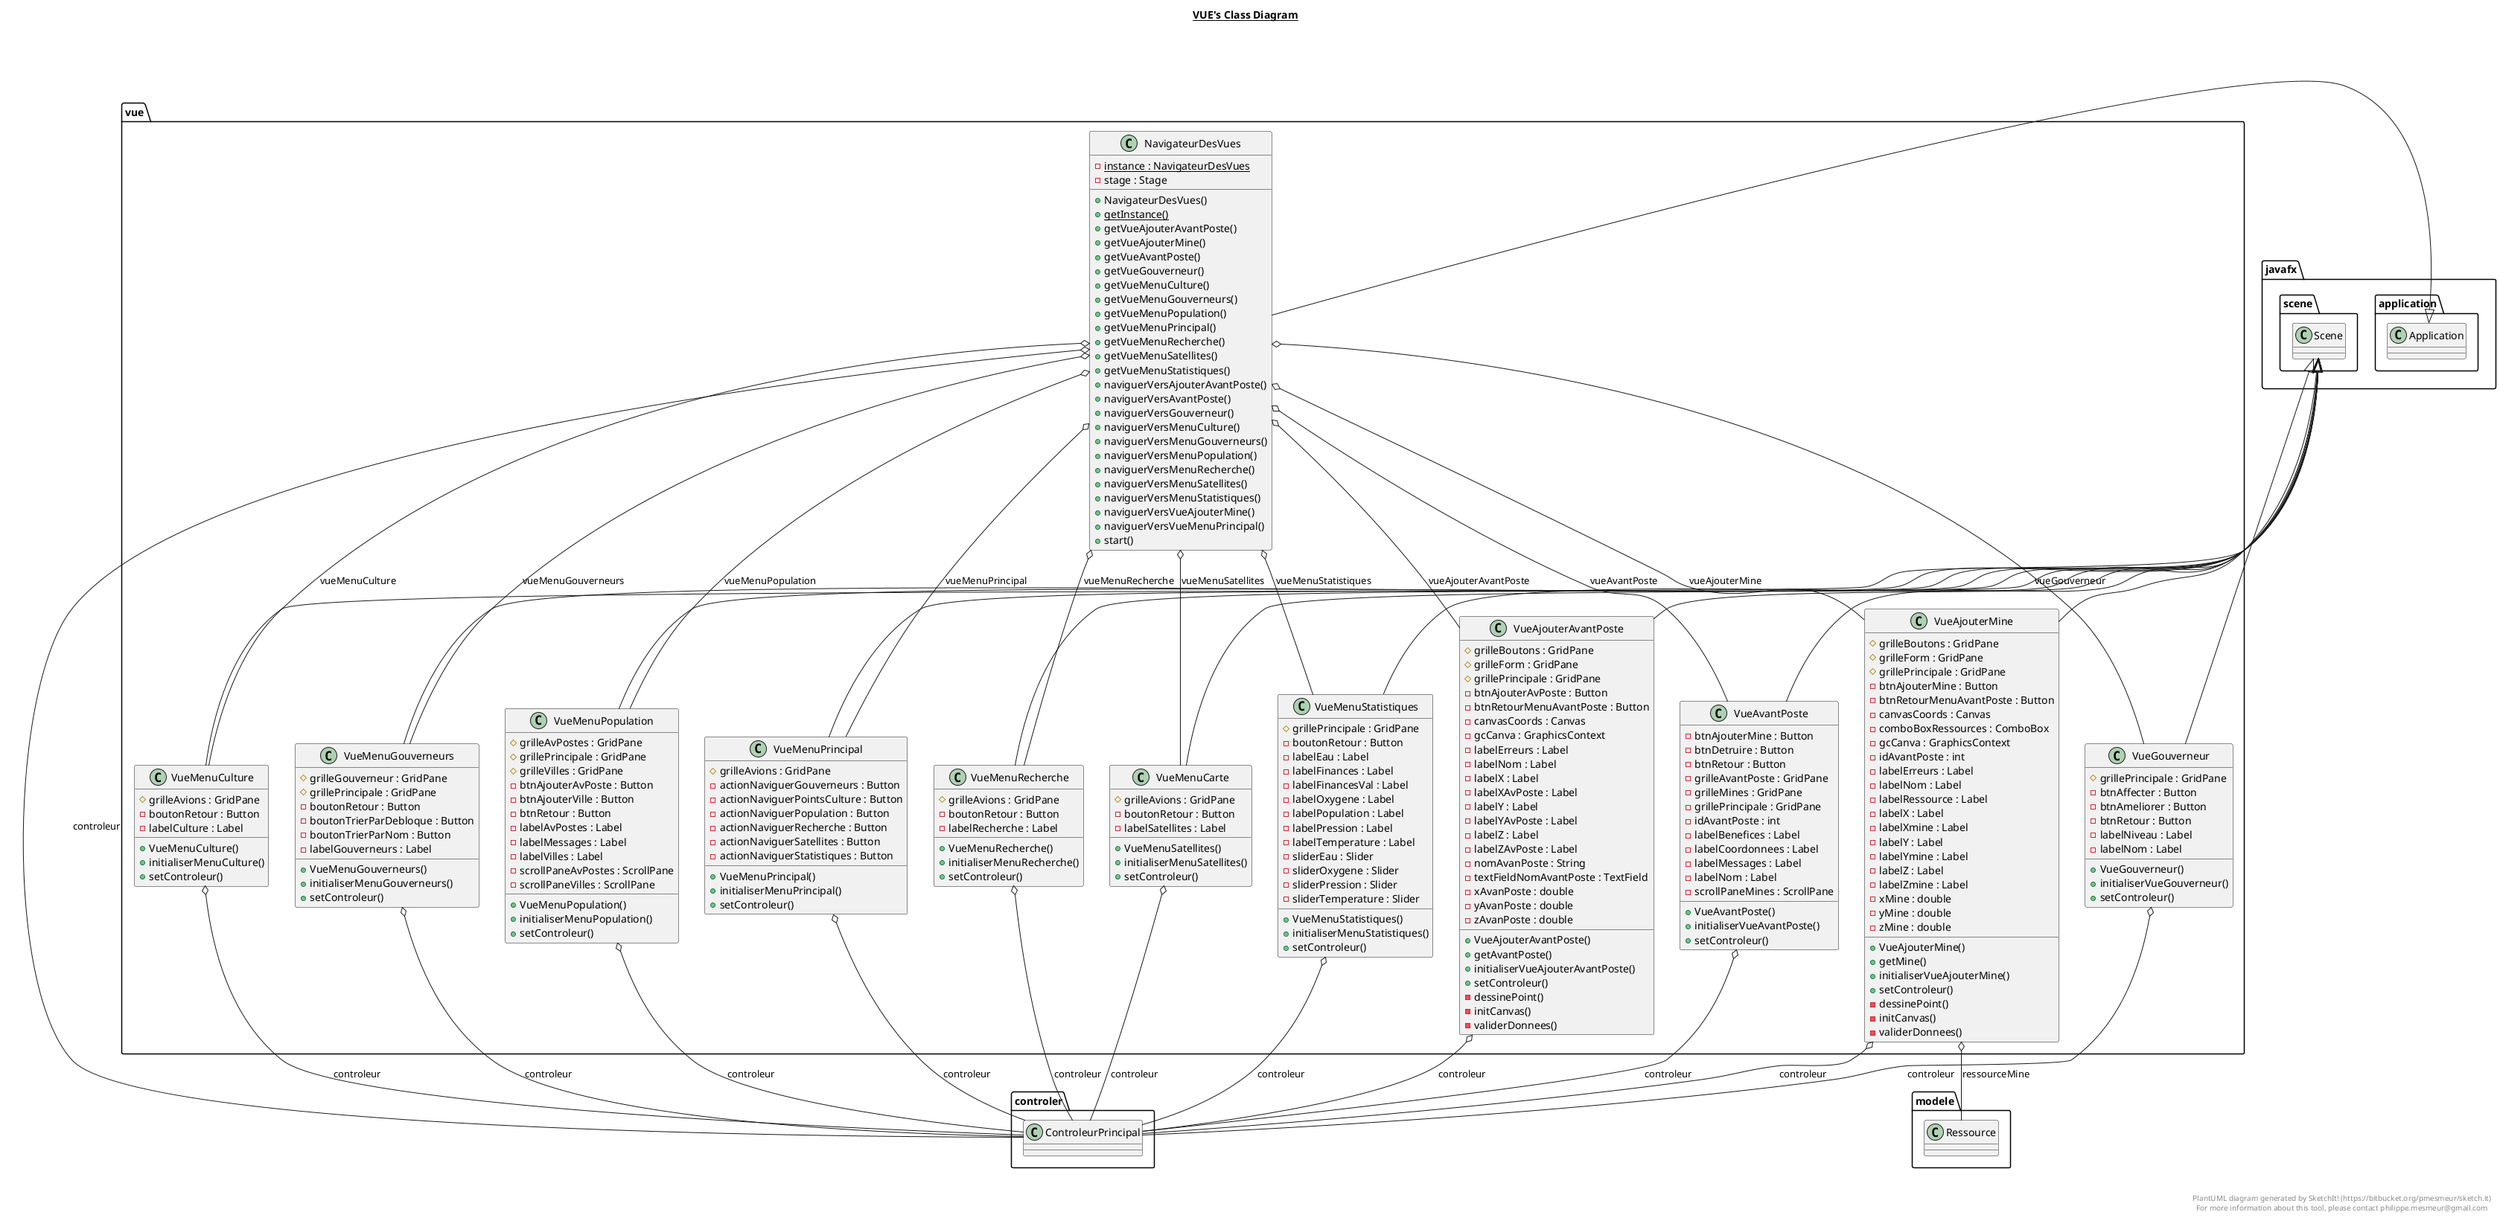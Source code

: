 @startuml

title __VUE's Class Diagram__\n

  namespace vue {
    class vue.NavigateurDesVues {
        {static} - instance : NavigateurDesVues
        - stage : Stage
        + NavigateurDesVues()
        {static} + getInstance()
        + getVueAjouterAvantPoste()
        + getVueAjouterMine()
        + getVueAvantPoste()
        + getVueGouverneur()
        + getVueMenuCulture()
        + getVueMenuGouverneurs()
        + getVueMenuPopulation()
        + getVueMenuPrincipal()
        + getVueMenuRecherche()
        + getVueMenuSatellites()
        + getVueMenuStatistiques()
        + naviguerVersAjouterAvantPoste()
        + naviguerVersAvantPoste()
        + naviguerVersGouverneur()
        + naviguerVersMenuCulture()
        + naviguerVersMenuGouverneurs()
        + naviguerVersMenuPopulation()
        + naviguerVersMenuRecherche()
        + naviguerVersMenuSatellites()
        + naviguerVersMenuStatistiques()
        + naviguerVersVueAjouterMine()
        + naviguerVersVueMenuPrincipal()
        + start()
    }
  }
  

  namespace vue {
    class vue.VueAjouterAvantPoste {
        # grilleBoutons : GridPane
        # grilleForm : GridPane
        # grillePrincipale : GridPane
        - btnAjouterAvPoste : Button
        - btnRetourMenuAvantPoste : Button
        - canvasCoords : Canvas
        - gcCanva : GraphicsContext
        - labelErreurs : Label
        - labelNom : Label
        - labelX : Label
        - labelXAvPoste : Label
        - labelY : Label
        - labelYAvPoste : Label
        - labelZ : Label
        - labelZAvPoste : Label
        - nomAvanPoste : String
        - textFieldNomAvantPoste : TextField
        - xAvanPoste : double
        - yAvanPoste : double
        - zAvanPoste : double
        + VueAjouterAvantPoste()
        + getAvantPoste()
        + initialiserVueAjouterAvantPoste()
        + setControleur()
        - dessinePoint()
        - initCanvas()
        - validerDonnees()
    }
  }
  

  namespace vue {
    class vue.VueAjouterMine {
        # grilleBoutons : GridPane
        # grilleForm : GridPane
        # grillePrincipale : GridPane
        - btnAjouterMine : Button
        - btnRetourMenuAvantPoste : Button
        - canvasCoords : Canvas
        - comboBoxRessources : ComboBox
        - gcCanva : GraphicsContext
        - idAvantPoste : int
        - labelErreurs : Label
        - labelNom : Label
        - labelRessource : Label
        - labelX : Label
        - labelXmine : Label
        - labelY : Label
        - labelYmine : Label
        - labelZ : Label
        - labelZmine : Label
        - xMine : double
        - yMine : double
        - zMine : double
        + VueAjouterMine()
        + getMine()
        + initialiserVueAjouterMine()
        + setControleur()
        - dessinePoint()
        - initCanvas()
        - validerDonnees()
    }
  }
  

  namespace vue {
    class vue.VueAvantPoste {
        - btnAjouterMine : Button
        - btnDetruire : Button
        - btnRetour : Button
        - grilleAvantPoste : GridPane
        - grilleMines : GridPane
        - grillePrincipale : GridPane
        - idAvantPoste : int
        - labelBenefices : Label
        - labelCoordonnees : Label
        - labelMessages : Label
        - labelNom : Label
        - scrollPaneMines : ScrollPane
        + VueAvantPoste()
        + initialiserVueAvantPoste()
        + setControleur()
    }
  }
  

  namespace vue {
    class vue.VueGouverneur {
        # grillePrincipale : GridPane
        - btnAffecter : Button
        - btnAmeliorer : Button
        - btnRetour : Button
        - labelNiveau : Label
        - labelNom : Label
        + VueGouverneur()
        + initialiserVueGouverneur()
        + setControleur()
    }
  }
  

  namespace vue {
    class vue.VueMenuCulture {
        # grilleAvions : GridPane
        - boutonRetour : Button
        - labelCulture : Label
        + VueMenuCulture()
        + initialiserMenuCulture()
        + setControleur()
    }
  }
  

  namespace vue {
    class vue.VueMenuGouverneurs {
        # grilleGouverneur : GridPane
        # grillePrincipale : GridPane
        - boutonRetour : Button
        - boutonTrierParDebloque : Button
        - boutonTrierParNom : Button
        - labelGouverneurs : Label
        + VueMenuGouverneurs()
        + initialiserMenuGouverneurs()
        + setControleur()
    }
  }
  

  namespace vue {
    class vue.VueMenuPopulation {
        # grilleAvPostes : GridPane
        # grillePrincipale : GridPane
        # grilleVilles : GridPane
        - btnAjouterAvPoste : Button
        - btnAjouterVille : Button
        - btnRetour : Button
        - labelAvPostes : Label
        - labelMessages : Label
        - labelVilles : Label
        - scrollPaneAvPostes : ScrollPane
        - scrollPaneVilles : ScrollPane
        + VueMenuPopulation()
        + initialiserMenuPopulation()
        + setControleur()
    }
  }
  

  namespace vue {
    class vue.VueMenuPrincipal {
        # grilleAvions : GridPane
        - actionNaviguerGouverneurs : Button
        - actionNaviguerPointsCulture : Button
        - actionNaviguerPopulation : Button
        - actionNaviguerRecherche : Button
        - actionNaviguerSatellites : Button
        - actionNaviguerStatistiques : Button
        + VueMenuPrincipal()
        + initialiserMenuPrincipal()
        + setControleur()
    }
  }
  

  namespace vue {
    class vue.VueMenuRecherche {
        # grilleAvions : GridPane
        - boutonRetour : Button
        - labelRecherche : Label
        + VueMenuRecherche()
        + initialiserMenuRecherche()
        + setControleur()
    }
  }
  

  namespace vue {
    class vue.VueMenuCarte {
        # grilleAvions : GridPane
        - boutonRetour : Button
        - labelSatellites : Label
        + VueMenuSatellites()
        + initialiserMenuSatellites()
        + setControleur()
    }
  }
  

  namespace vue {
    class vue.VueMenuStatistiques {
        # grillePrincipale : GridPane
        - boutonRetour : Button
        - labelEau : Label
        - labelFinances : Label
        - labelFinancesVal : Label
        - labelOxygene : Label
        - labelPopulation : Label
        - labelPression : Label
        - labelTemperature : Label
        - sliderEau : Slider
        - sliderOxygene : Slider
        - sliderPression : Slider
        - sliderTemperature : Slider
        + VueMenuStatistiques()
        + initialiserMenuStatistiques()
        + setControleur()
    }
  }
  

  vue.NavigateurDesVues -up-|> javafx.application.Application
  vue.NavigateurDesVues o-- controler.ControleurPrincipal : controleur
  vue.NavigateurDesVues o-- vue.VueAjouterAvantPoste : vueAjouterAvantPoste
  vue.NavigateurDesVues o-- vue.VueAjouterMine : vueAjouterMine
  vue.NavigateurDesVues o-- vue.VueAvantPoste : vueAvantPoste
  vue.NavigateurDesVues o-- vue.VueGouverneur : vueGouverneur
  vue.NavigateurDesVues o-- vue.VueMenuCulture : vueMenuCulture
  vue.NavigateurDesVues o-- vue.VueMenuGouverneurs : vueMenuGouverneurs
  vue.NavigateurDesVues o-- vue.VueMenuPopulation : vueMenuPopulation
  vue.NavigateurDesVues o-- vue.VueMenuPrincipal : vueMenuPrincipal
  vue.NavigateurDesVues o-- vue.VueMenuRecherche : vueMenuRecherche
  vue.NavigateurDesVues o-- vue.VueMenuCarte : vueMenuSatellites
  vue.NavigateurDesVues o-- vue.VueMenuStatistiques : vueMenuStatistiques
  vue.VueAjouterAvantPoste -up-|> javafx.scene.Scene
  vue.VueAjouterAvantPoste o-- controler.ControleurPrincipal : controleur
  vue.VueAjouterMine -up-|> javafx.scene.Scene
  vue.VueAjouterMine o-- controler.ControleurPrincipal : controleur
  vue.VueAjouterMine o-- modele.Ressource : ressourceMine
  vue.VueAvantPoste -up-|> javafx.scene.Scene
  vue.VueAvantPoste o-- controler.ControleurPrincipal : controleur
  vue.VueGouverneur -up-|> javafx.scene.Scene
  vue.VueGouverneur o-- controler.ControleurPrincipal : controleur
  vue.VueMenuCulture -up-|> javafx.scene.Scene
  vue.VueMenuCulture o-- controler.ControleurPrincipal : controleur
  vue.VueMenuGouverneurs -up-|> javafx.scene.Scene
  vue.VueMenuGouverneurs o-- controler.ControleurPrincipal : controleur
  vue.VueMenuPopulation -up-|> javafx.scene.Scene
  vue.VueMenuPopulation o-- controler.ControleurPrincipal : controleur
  vue.VueMenuPrincipal -up-|> javafx.scene.Scene
  vue.VueMenuPrincipal o-- controler.ControleurPrincipal : controleur
  vue.VueMenuRecherche -up-|> javafx.scene.Scene
  vue.VueMenuRecherche o-- controler.ControleurPrincipal : controleur
  vue.VueMenuCarte -up-|> javafx.scene.Scene
  vue.VueMenuCarte o-- controler.ControleurPrincipal : controleur
  vue.VueMenuStatistiques -up-|> javafx.scene.Scene
  vue.VueMenuStatistiques o-- controler.ControleurPrincipal : controleur


right footer


PlantUML diagram generated by SketchIt! (https://bitbucket.org/pmesmeur/sketch.it)
For more information about this tool, please contact philippe.mesmeur@gmail.com
endfooter

@enduml
